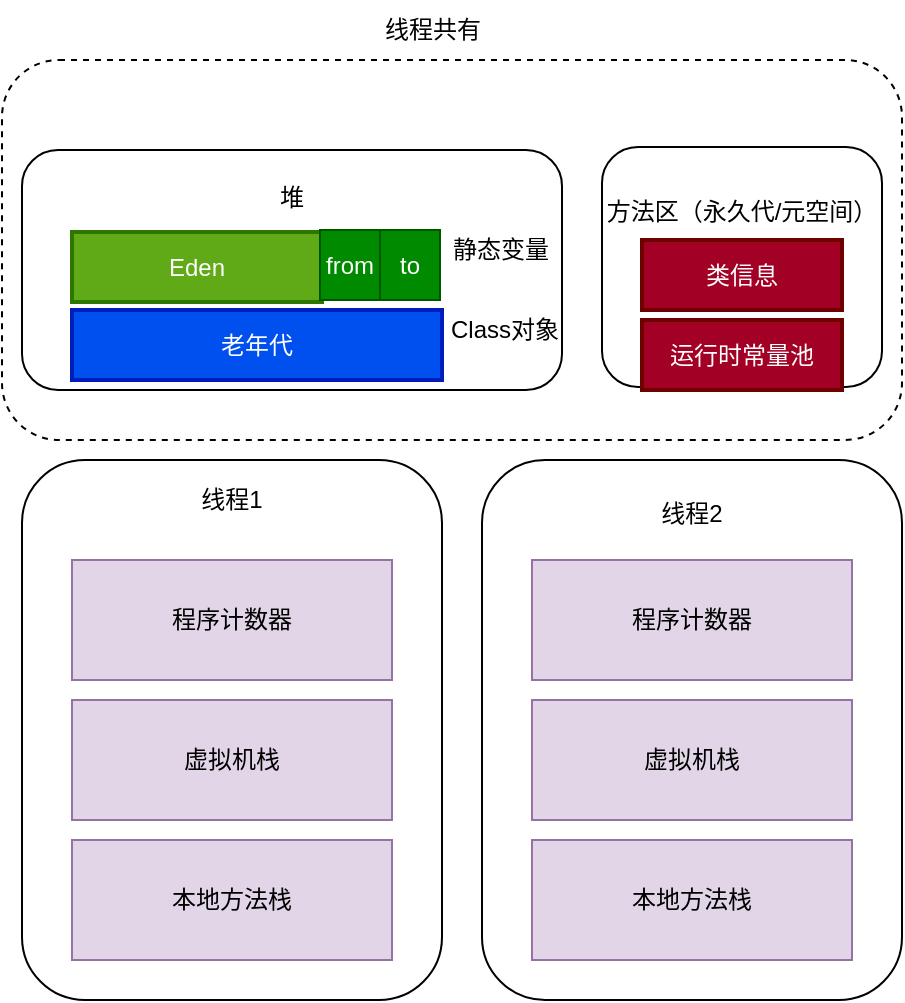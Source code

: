 <mxfile version="21.1.2" type="github">
  <diagram name="第 1 页" id="qrGfPf-aeengtXoMOfv2">
    <mxGraphModel dx="1050" dy="683" grid="1" gridSize="10" guides="1" tooltips="1" connect="1" arrows="1" fold="1" page="1" pageScale="1" pageWidth="827" pageHeight="1169" math="0" shadow="0">
      <root>
        <mxCell id="0" />
        <mxCell id="1" parent="0" />
        <mxCell id="f1KtcB2TfzBb43k71ozX-21" value="" style="rounded=1;whiteSpace=wrap;html=1;fillColor=none;dashed=1;" vertex="1" parent="1">
          <mxGeometry x="150" y="110" width="450" height="190" as="geometry" />
        </mxCell>
        <mxCell id="f1KtcB2TfzBb43k71ozX-15" value="线程1&lt;br&gt;&lt;br&gt;&lt;br&gt;&lt;br&gt;&lt;br&gt;&lt;br&gt;&lt;br&gt;&lt;br&gt;&lt;br&gt;&lt;br&gt;&lt;br&gt;&lt;br&gt;&lt;br&gt;&lt;br&gt;&lt;br&gt;&lt;br&gt;&lt;br&gt;" style="rounded=1;whiteSpace=wrap;html=1;" vertex="1" parent="1">
          <mxGeometry x="160" y="310" width="210" height="270" as="geometry" />
        </mxCell>
        <mxCell id="f1KtcB2TfzBb43k71ozX-1" value="堆&lt;br&gt;&lt;br&gt;&lt;br&gt;&lt;br&gt;&lt;br&gt;&lt;br&gt;" style="rounded=1;whiteSpace=wrap;html=1;" vertex="1" parent="1">
          <mxGeometry x="160" y="155" width="270" height="120" as="geometry" />
        </mxCell>
        <mxCell id="f1KtcB2TfzBb43k71ozX-2" value="方法区（永久代/元空间）&lt;br&gt;&lt;br&gt;&lt;br&gt;&lt;br&gt;&lt;br&gt;" style="rounded=1;whiteSpace=wrap;html=1;" vertex="1" parent="1">
          <mxGeometry x="450" y="153.5" width="140" height="120" as="geometry" />
        </mxCell>
        <mxCell id="f1KtcB2TfzBb43k71ozX-3" value="程序计数器" style="rounded=0;whiteSpace=wrap;html=1;fillColor=#e1d5e7;strokeColor=#9673a6;" vertex="1" parent="1">
          <mxGeometry x="185" y="360" width="160" height="60" as="geometry" />
        </mxCell>
        <mxCell id="f1KtcB2TfzBb43k71ozX-4" value="虚拟机栈" style="rounded=0;whiteSpace=wrap;html=1;fillColor=#e1d5e7;strokeColor=#9673a6;" vertex="1" parent="1">
          <mxGeometry x="185" y="430" width="160" height="60" as="geometry" />
        </mxCell>
        <mxCell id="f1KtcB2TfzBb43k71ozX-5" value="本地方法栈" style="rounded=0;whiteSpace=wrap;html=1;fillColor=#e1d5e7;strokeColor=#9673a6;" vertex="1" parent="1">
          <mxGeometry x="185" y="500" width="160" height="60" as="geometry" />
        </mxCell>
        <mxCell id="f1KtcB2TfzBb43k71ozX-6" value="Eden" style="rounded=0;whiteSpace=wrap;html=1;strokeWidth=2;fillColor=#60a917;fontColor=#ffffff;strokeColor=#2D7600;" vertex="1" parent="1">
          <mxGeometry x="185" y="196" width="125" height="35" as="geometry" />
        </mxCell>
        <mxCell id="f1KtcB2TfzBb43k71ozX-7" value="from" style="rounded=0;whiteSpace=wrap;html=1;strokeColor=#005700;fillColor=#008a00;fontColor=#ffffff;" vertex="1" parent="1">
          <mxGeometry x="309" y="195" width="30" height="35" as="geometry" />
        </mxCell>
        <mxCell id="f1KtcB2TfzBb43k71ozX-8" value="to" style="rounded=0;whiteSpace=wrap;html=1;strokeColor=#005700;fillColor=#008a00;fontColor=#ffffff;" vertex="1" parent="1">
          <mxGeometry x="339" y="195" width="30" height="35" as="geometry" />
        </mxCell>
        <mxCell id="f1KtcB2TfzBb43k71ozX-10" value="老年代" style="rounded=0;whiteSpace=wrap;html=1;strokeWidth=2;fillColor=#0050ef;fontColor=#ffffff;strokeColor=#001DBC;" vertex="1" parent="1">
          <mxGeometry x="185" y="235" width="185" height="35" as="geometry" />
        </mxCell>
        <mxCell id="f1KtcB2TfzBb43k71ozX-14" value="类信息" style="rounded=0;whiteSpace=wrap;html=1;strokeWidth=2;fillColor=#a20025;fontColor=#ffffff;strokeColor=#6F0000;" vertex="1" parent="1">
          <mxGeometry x="470" y="200" width="100" height="35" as="geometry" />
        </mxCell>
        <mxCell id="f1KtcB2TfzBb43k71ozX-16" value="线程2&lt;br&gt;&lt;br&gt;&lt;br&gt;&lt;br&gt;&lt;br&gt;&lt;br&gt;&lt;br&gt;&lt;br&gt;&lt;br&gt;&lt;br&gt;&lt;br&gt;&lt;br&gt;&lt;br&gt;&lt;br&gt;&lt;br&gt;&lt;br&gt;" style="rounded=1;whiteSpace=wrap;html=1;" vertex="1" parent="1">
          <mxGeometry x="390" y="310" width="210" height="270" as="geometry" />
        </mxCell>
        <mxCell id="f1KtcB2TfzBb43k71ozX-17" value="程序计数器" style="rounded=0;whiteSpace=wrap;html=1;fillColor=#e1d5e7;strokeColor=#9673a6;" vertex="1" parent="1">
          <mxGeometry x="415" y="360" width="160" height="60" as="geometry" />
        </mxCell>
        <mxCell id="f1KtcB2TfzBb43k71ozX-18" value="虚拟机栈" style="rounded=0;whiteSpace=wrap;html=1;fillColor=#e1d5e7;strokeColor=#9673a6;" vertex="1" parent="1">
          <mxGeometry x="415" y="430" width="160" height="60" as="geometry" />
        </mxCell>
        <mxCell id="f1KtcB2TfzBb43k71ozX-19" value="本地方法栈" style="rounded=0;whiteSpace=wrap;html=1;fillColor=#e1d5e7;strokeColor=#9673a6;" vertex="1" parent="1">
          <mxGeometry x="415" y="500" width="160" height="60" as="geometry" />
        </mxCell>
        <mxCell id="f1KtcB2TfzBb43k71ozX-22" value="线程共有" style="text;html=1;align=center;verticalAlign=middle;resizable=0;points=[];autosize=1;strokeColor=none;fillColor=none;" vertex="1" parent="1">
          <mxGeometry x="330" y="80" width="70" height="30" as="geometry" />
        </mxCell>
        <mxCell id="f1KtcB2TfzBb43k71ozX-25" value="静态变量" style="text;html=1;align=center;verticalAlign=middle;resizable=0;points=[];autosize=1;strokeColor=none;fillColor=none;" vertex="1" parent="1">
          <mxGeometry x="364" y="190" width="70" height="30" as="geometry" />
        </mxCell>
        <mxCell id="f1KtcB2TfzBb43k71ozX-26" value="Class对象" style="text;html=1;align=center;verticalAlign=middle;resizable=0;points=[];autosize=1;strokeColor=none;fillColor=none;" vertex="1" parent="1">
          <mxGeometry x="361" y="230" width="80" height="30" as="geometry" />
        </mxCell>
        <mxCell id="f1KtcB2TfzBb43k71ozX-27" value="运行时常量池" style="rounded=0;whiteSpace=wrap;html=1;strokeWidth=2;fillColor=#a20025;fontColor=#ffffff;strokeColor=#6F0000;" vertex="1" parent="1">
          <mxGeometry x="470" y="240" width="100" height="35" as="geometry" />
        </mxCell>
      </root>
    </mxGraphModel>
  </diagram>
</mxfile>
